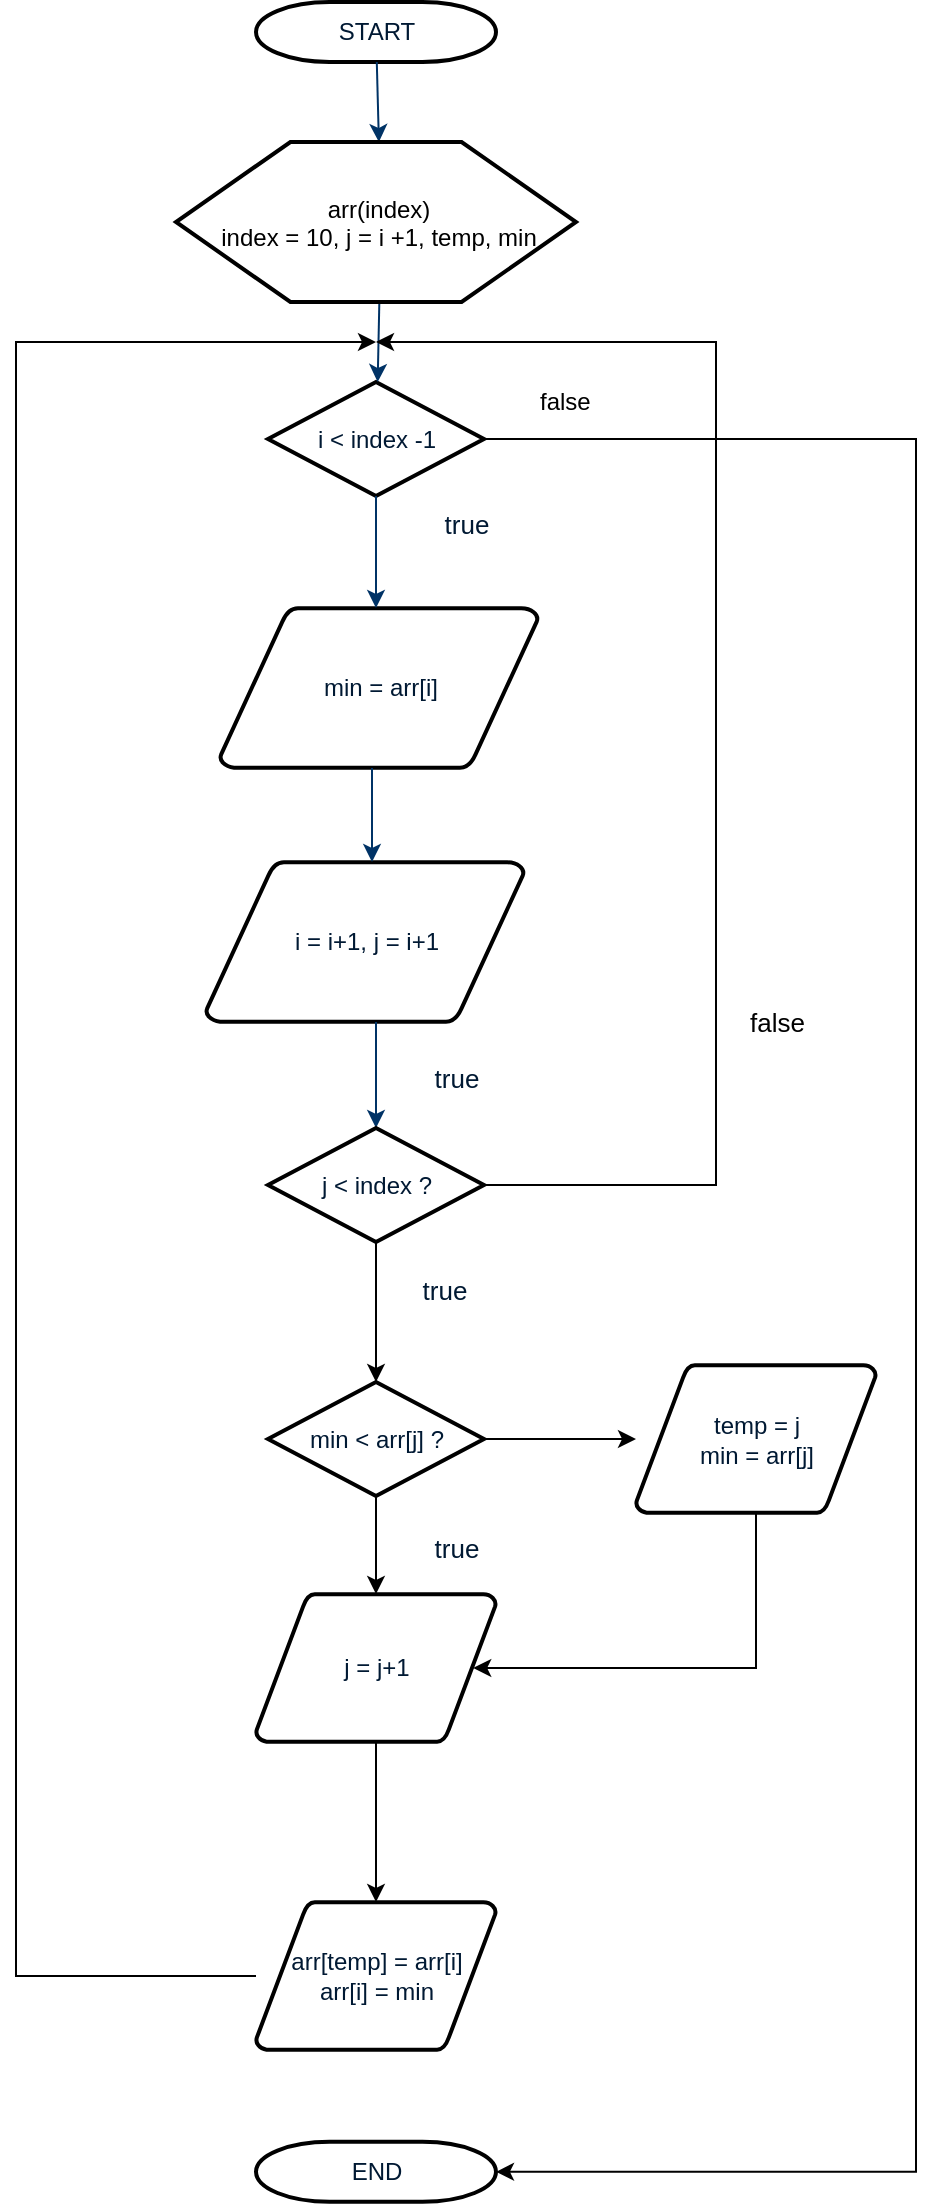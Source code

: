 <mxfile version="11.2.8" type="device" pages="1"><diagram id="6a731a19-8d31-9384-78a2-239565b7b9f0" name="Selection_Sort"><mxGraphModel dx="1038" dy="548" grid="1" gridSize="10" guides="1" tooltips="1" connect="1" arrows="1" fold="1" page="1" pageScale="1" pageWidth="1169" pageHeight="827" background="#ffffff" math="0" shadow="0"><root><mxCell id="0"/><mxCell id="1" parent="0"/><mxCell id="2" value="START" style="shape=mxgraph.flowchart.terminator;fillColor=#FFFFFF;strokeColor=#000000;strokeWidth=2;gradientColor=none;gradientDirection=north;fontColor=#001933;fontStyle=0;html=1;" parent="1" vertex="1"><mxGeometry x="260" y="60" width="120" height="30" as="geometry"/></mxCell><mxCell id="4" value="min = arr[i]" style="shape=mxgraph.flowchart.data;fillColor=#FFFFFF;strokeColor=#000000;strokeWidth=2;gradientColor=none;gradientDirection=north;fontColor=#001933;fontStyle=0;html=1;" parent="1" vertex="1"><mxGeometry x="242" y="363" width="159" height="80" as="geometry"/></mxCell><mxCell id="SRUoQ03W60jS2I4cc7s2-82" style="edgeStyle=orthogonalEdgeStyle;rounded=0;orthogonalLoop=1;jettySize=auto;html=1;exitX=1;exitY=0.5;exitDx=0;exitDy=0;exitPerimeter=0;entryX=1;entryY=0.5;entryDx=0;entryDy=0;entryPerimeter=0;" edge="1" parent="1" source="6" target="40"><mxGeometry relative="1" as="geometry"><mxPoint x="440" y="1145" as="targetPoint"/><Array as="points"><mxPoint x="590" y="279"/><mxPoint x="590" y="1145"/></Array></mxGeometry></mxCell><mxCell id="6" value="i &amp;lt; index -1" style="shape=mxgraph.flowchart.decision;fillColor=#FFFFFF;strokeColor=#000000;strokeWidth=2;gradientColor=none;gradientDirection=north;fontColor=#001933;fontStyle=0;html=1;" parent="1" vertex="1"><mxGeometry x="266" y="250" width="108" height="57" as="geometry"/></mxCell><mxCell id="7" style="fontColor=#001933;fontStyle=1;strokeColor=#003366;strokeWidth=1;html=1;" parent="1" source="2" edge="1"><mxGeometry relative="1" as="geometry"><mxPoint x="321.447" y="130" as="targetPoint"/></mxGeometry></mxCell><mxCell id="8" style="fontColor=#001933;fontStyle=1;strokeColor=#003366;strokeWidth=1;html=1;" parent="1" edge="1"><mxGeometry relative="1" as="geometry"><mxPoint x="321.667" y="210" as="sourcePoint"/><mxPoint x="320.833" y="250" as="targetPoint"/></mxGeometry></mxCell><mxCell id="12" value="" style="edgeStyle=elbowEdgeStyle;elbow=horizontal;fontColor=#001933;fontStyle=1;strokeColor=#003366;strokeWidth=1;html=1;" parent="1" source="6" target="4" edge="1"><mxGeometry width="100" height="100" as="geometry"><mxPoint y="100" as="sourcePoint"/><mxPoint x="100" as="targetPoint"/></mxGeometry></mxCell><mxCell id="13" value="i = i+1, j = i+1" style="shape=mxgraph.flowchart.data;fillColor=#FFFFFF;strokeColor=#000000;strokeWidth=2;gradientColor=none;gradientDirection=north;fontColor=#001933;fontStyle=0;html=1;" parent="1" vertex="1"><mxGeometry x="235" y="490" width="159" height="80" as="geometry"/></mxCell><mxCell id="14" value="&lt;font style=&quot;font-size: 13px&quot;&gt;true&lt;/font&gt;" style="text;fontColor=#001933;fontStyle=0;html=1;strokeColor=none;gradientColor=none;fillColor=none;strokeWidth=2;align=center;" parent="1" vertex="1"><mxGeometry x="345" y="307" width="40" height="26" as="geometry"/></mxCell><mxCell id="17" value="" style="edgeStyle=elbowEdgeStyle;elbow=horizontal;fontColor=#001933;fontStyle=1;strokeColor=#003366;strokeWidth=1;html=1;" parent="1" source="4" target="13" edge="1"><mxGeometry width="100" height="100" as="geometry"><mxPoint y="100" as="sourcePoint"/><mxPoint x="100" as="targetPoint"/></mxGeometry></mxCell><mxCell id="21" value="" style="edgeStyle=elbowEdgeStyle;elbow=horizontal;entryX=0.5;entryY=0;entryPerimeter=0;fontColor=#001933;fontStyle=1;strokeColor=#003366;strokeWidth=1;html=1;entryDx=0;entryDy=0;" parent="1" source="13" target="SRUoQ03W60jS2I4cc7s2-63" edge="1"><mxGeometry width="100" height="100" as="geometry"><mxPoint y="100" as="sourcePoint"/><mxPoint x="100" as="targetPoint"/></mxGeometry></mxCell><mxCell id="40" value="END" style="shape=mxgraph.flowchart.terminator;fillColor=#FFFFFF;strokeColor=#000000;strokeWidth=2;gradientColor=none;gradientDirection=north;fontColor=#001933;fontStyle=0;html=1;" parent="1" vertex="1"><mxGeometry x="260" y="1129.9" width="120" height="30" as="geometry"/></mxCell><mxCell id="SRUoQ03W60jS2I4cc7s2-57" value="" style="verticalLabelPosition=bottom;verticalAlign=top;html=1;strokeWidth=2;shape=hexagon;perimeter=hexagonPerimeter2;arcSize=6;size=0.286;" vertex="1" parent="1"><mxGeometry x="220" y="130" width="200" height="80" as="geometry"/></mxCell><mxCell id="SRUoQ03W60jS2I4cc7s2-59" value="arr(index)&lt;br&gt;index = 10, j = i +1, temp, min" style="text;html=1;align=center;" vertex="1" parent="1"><mxGeometry x="206" y="150" width="230" height="30" as="geometry"/></mxCell><mxCell id="SRUoQ03W60jS2I4cc7s2-64" style="edgeStyle=orthogonalEdgeStyle;rounded=0;orthogonalLoop=1;jettySize=auto;html=1;exitX=0.5;exitY=1;exitDx=0;exitDy=0;exitPerimeter=0;entryX=0.5;entryY=0;entryDx=0;entryDy=0;entryPerimeter=0;" edge="1" parent="1" source="SRUoQ03W60jS2I4cc7s2-63"><mxGeometry relative="1" as="geometry"><mxPoint x="320" y="750" as="targetPoint"/></mxGeometry></mxCell><mxCell id="SRUoQ03W60jS2I4cc7s2-77" style="edgeStyle=orthogonalEdgeStyle;rounded=0;orthogonalLoop=1;jettySize=auto;html=1;exitX=1;exitY=0.5;exitDx=0;exitDy=0;exitPerimeter=0;" edge="1" parent="1" source="SRUoQ03W60jS2I4cc7s2-63"><mxGeometry relative="1" as="geometry"><mxPoint x="320" y="230" as="targetPoint"/><Array as="points"><mxPoint x="490" y="652"/><mxPoint x="490" y="230"/><mxPoint x="320" y="230"/></Array></mxGeometry></mxCell><mxCell id="SRUoQ03W60jS2I4cc7s2-63" value="j &amp;lt; index ?" style="shape=mxgraph.flowchart.decision;fillColor=#FFFFFF;strokeColor=#000000;strokeWidth=2;gradientColor=none;gradientDirection=north;fontColor=#001933;fontStyle=0;html=1;" vertex="1" parent="1"><mxGeometry x="266" y="623" width="108" height="57" as="geometry"/></mxCell><mxCell id="SRUoQ03W60jS2I4cc7s2-69" style="edgeStyle=orthogonalEdgeStyle;rounded=0;orthogonalLoop=1;jettySize=auto;html=1;exitX=0.5;exitY=1;exitDx=0;exitDy=0;exitPerimeter=0;entryX=0.5;entryY=0;entryDx=0;entryDy=0;entryPerimeter=0;" edge="1" parent="1" source="SRUoQ03W60jS2I4cc7s2-65" target="SRUoQ03W60jS2I4cc7s2-67"><mxGeometry relative="1" as="geometry"/></mxCell><mxCell id="SRUoQ03W60jS2I4cc7s2-81" style="edgeStyle=orthogonalEdgeStyle;rounded=0;orthogonalLoop=1;jettySize=auto;html=1;" edge="1" parent="1" source="SRUoQ03W60jS2I4cc7s2-65" target="SRUoQ03W60jS2I4cc7s2-79"><mxGeometry relative="1" as="geometry"/></mxCell><mxCell id="SRUoQ03W60jS2I4cc7s2-65" value="min &amp;lt; arr[j] ?" style="shape=mxgraph.flowchart.decision;fillColor=#FFFFFF;strokeColor=#000000;strokeWidth=2;gradientColor=none;gradientDirection=north;fontColor=#001933;fontStyle=0;html=1;" vertex="1" parent="1"><mxGeometry x="266" y="750" width="108" height="57" as="geometry"/></mxCell><mxCell id="SRUoQ03W60jS2I4cc7s2-71" value="" style="edgeStyle=orthogonalEdgeStyle;rounded=0;orthogonalLoop=1;jettySize=auto;html=1;" edge="1" parent="1" source="SRUoQ03W60jS2I4cc7s2-67" target="SRUoQ03W60jS2I4cc7s2-70"><mxGeometry relative="1" as="geometry"/></mxCell><mxCell id="SRUoQ03W60jS2I4cc7s2-67" value="j = j+1" style="shape=mxgraph.flowchart.data;fillColor=#FFFFFF;strokeColor=#000000;strokeWidth=2;gradientColor=none;gradientDirection=north;fontColor=#001933;fontStyle=0;html=1;" vertex="1" parent="1"><mxGeometry x="260" y="856" width="120" height="74" as="geometry"/></mxCell><mxCell id="SRUoQ03W60jS2I4cc7s2-83" style="edgeStyle=orthogonalEdgeStyle;rounded=0;orthogonalLoop=1;jettySize=auto;html=1;" edge="1" parent="1" source="SRUoQ03W60jS2I4cc7s2-70"><mxGeometry relative="1" as="geometry"><mxPoint x="320" y="230" as="targetPoint"/><Array as="points"><mxPoint x="140" y="1047"/><mxPoint x="140" y="230"/></Array></mxGeometry></mxCell><mxCell id="SRUoQ03W60jS2I4cc7s2-70" value="arr[temp] = arr[i]&lt;br&gt;arr[i] = min" style="shape=mxgraph.flowchart.data;fillColor=#FFFFFF;strokeColor=#000000;strokeWidth=2;gradientColor=none;gradientDirection=north;fontColor=#001933;fontStyle=0;html=1;" vertex="1" parent="1"><mxGeometry x="260" y="1010" width="120" height="74" as="geometry"/></mxCell><mxCell id="SRUoQ03W60jS2I4cc7s2-74" value="&lt;font style=&quot;font-size: 13px&quot;&gt;true&lt;/font&gt;" style="text;fontColor=#001933;fontStyle=0;html=1;strokeColor=none;gradientColor=none;fillColor=none;strokeWidth=2;align=center;" vertex="1" parent="1"><mxGeometry x="340" y="583.5" width="40" height="26" as="geometry"/></mxCell><mxCell id="SRUoQ03W60jS2I4cc7s2-75" value="&lt;font style=&quot;font-size: 13px&quot;&gt;true&lt;/font&gt;" style="text;fontColor=#001933;fontStyle=0;html=1;strokeColor=none;gradientColor=none;fillColor=none;strokeWidth=2;align=center;" vertex="1" parent="1"><mxGeometry x="334" y="690" width="40" height="26" as="geometry"/></mxCell><mxCell id="SRUoQ03W60jS2I4cc7s2-76" value="&lt;font style=&quot;font-size: 13px&quot;&gt;true&lt;/font&gt;" style="text;fontColor=#001933;fontStyle=0;html=1;strokeColor=none;gradientColor=none;fillColor=none;strokeWidth=2;align=center;" vertex="1" parent="1"><mxGeometry x="340" y="818.5" width="40" height="26" as="geometry"/></mxCell><mxCell id="SRUoQ03W60jS2I4cc7s2-78" value="&lt;font style=&quot;font-size: 13px&quot;&gt;false&lt;/font&gt;" style="text;html=1;resizable=0;points=[];autosize=1;align=left;verticalAlign=top;spacingTop=-4;" vertex="1" parent="1"><mxGeometry x="505" y="560" width="40" height="20" as="geometry"/></mxCell><mxCell id="SRUoQ03W60jS2I4cc7s2-80" style="edgeStyle=orthogonalEdgeStyle;rounded=0;orthogonalLoop=1;jettySize=auto;html=1;entryX=0.905;entryY=0.5;entryDx=0;entryDy=0;entryPerimeter=0;" edge="1" parent="1" source="SRUoQ03W60jS2I4cc7s2-79" target="SRUoQ03W60jS2I4cc7s2-67"><mxGeometry relative="1" as="geometry"><Array as="points"><mxPoint x="510" y="893"/></Array></mxGeometry></mxCell><mxCell id="SRUoQ03W60jS2I4cc7s2-79" value="temp = j&lt;br&gt;min = arr[j]" style="shape=mxgraph.flowchart.data;fillColor=#FFFFFF;strokeColor=#000000;strokeWidth=2;gradientColor=none;gradientDirection=north;fontColor=#001933;fontStyle=0;html=1;" vertex="1" parent="1"><mxGeometry x="450" y="741.5" width="120" height="74" as="geometry"/></mxCell><mxCell id="SRUoQ03W60jS2I4cc7s2-86" value="false" style="text;html=1;resizable=0;points=[];autosize=1;align=left;verticalAlign=top;spacingTop=-4;" vertex="1" parent="1"><mxGeometry x="400" y="250" width="40" height="20" as="geometry"/></mxCell></root></mxGraphModel></diagram></mxfile>